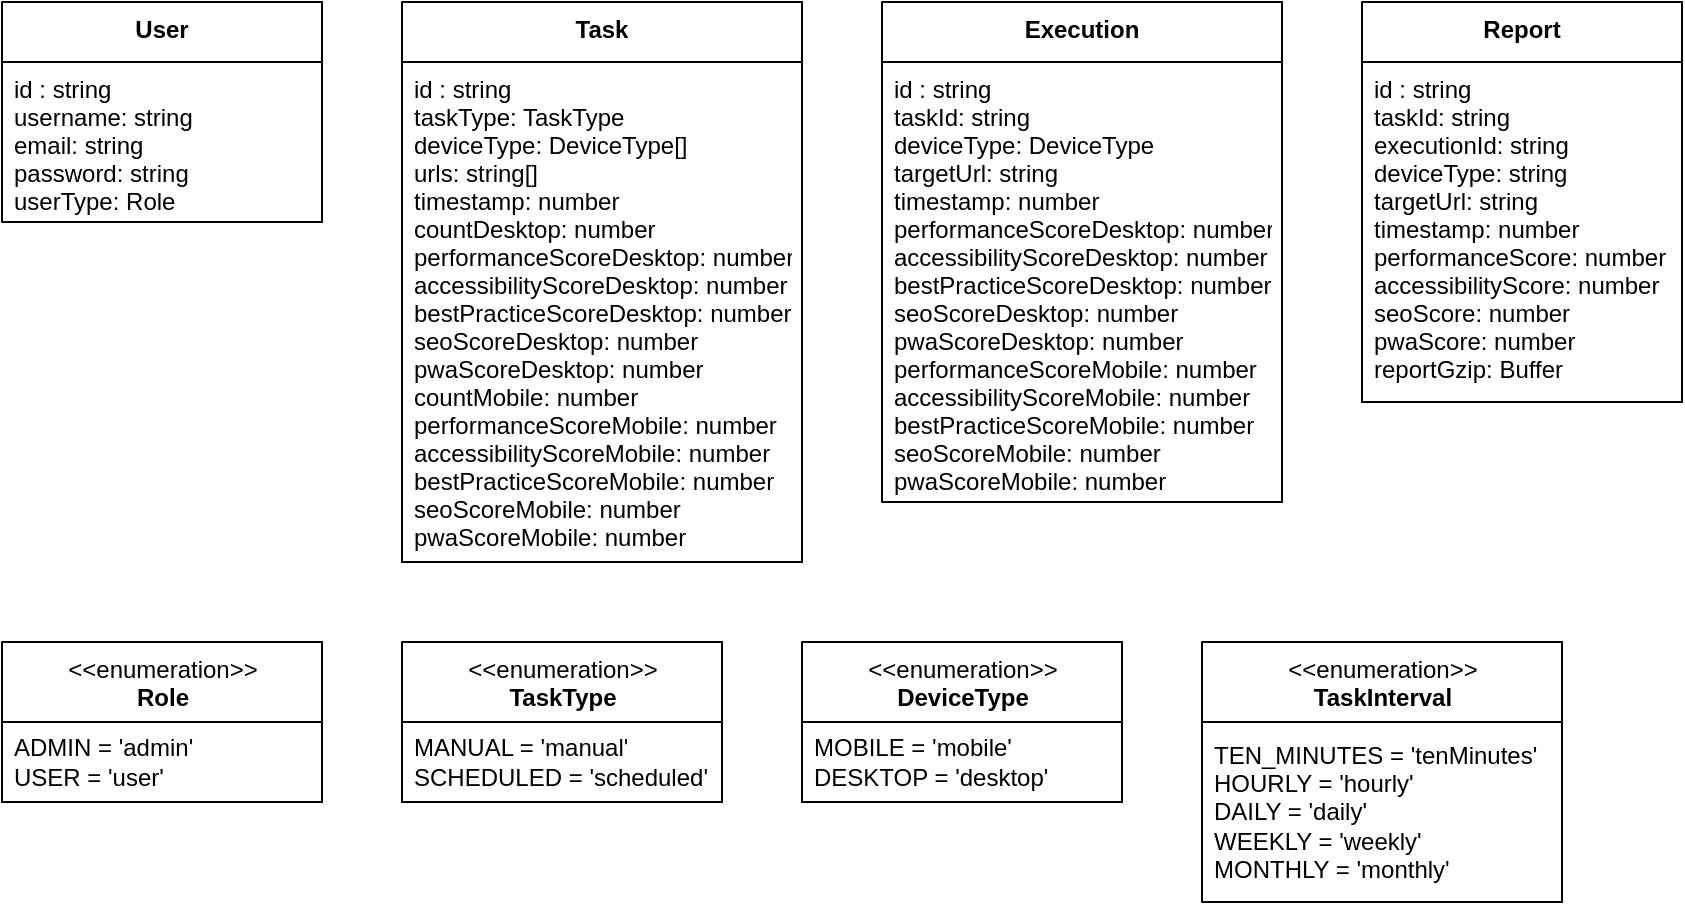 <mxfile>
    <diagram id="d8V6EXQfS4GzacN1OXcU" name="BackendDomain">
        <mxGraphModel dx="1024" dy="416" grid="1" gridSize="10" guides="1" tooltips="1" connect="1" arrows="1" fold="1" page="1" pageScale="1" pageWidth="850" pageHeight="1100" math="0" shadow="0">
            <root>
                <mxCell id="0"/>
                <mxCell id="1" parent="0"/>
                <mxCell id="18" value="User" style="swimlane;fontStyle=1;align=center;verticalAlign=top;childLayout=stackLayout;horizontal=1;startSize=30;horizontalStack=0;resizeParent=1;resizeParentMax=0;resizeLast=0;collapsible=1;marginBottom=0;" parent="1" vertex="1">
                    <mxGeometry x="40" y="40" width="160" height="110" as="geometry"/>
                </mxCell>
                <mxCell id="19" value="id : string&#10;username: string&#10;email: string&#10;password: string&#10;userType: Role" style="text;strokeColor=none;fillColor=none;align=left;verticalAlign=top;spacingLeft=4;spacingRight=4;overflow=hidden;rotatable=0;points=[[0,0.5],[1,0.5]];portConstraint=eastwest;" parent="18" vertex="1">
                    <mxGeometry y="30" width="160" height="80" as="geometry"/>
                </mxCell>
                <mxCell id="23" value="Report" style="swimlane;fontStyle=1;align=center;verticalAlign=top;childLayout=stackLayout;horizontal=1;startSize=30;horizontalStack=0;resizeParent=1;resizeParentMax=0;resizeLast=0;collapsible=1;marginBottom=0;" parent="1" vertex="1">
                    <mxGeometry x="720" y="40" width="160" height="200" as="geometry"/>
                </mxCell>
                <mxCell id="24" value="id : string&#10;taskId: string&#10;executionId: string&#10;deviceType: string&#10;targetUrl: string&#10;timestamp: number&#10;performanceScore: number&#10;accessibilityScore: number&#10;seoScore: number&#10;pwaScore: number&#10;reportGzip: Buffer" style="text;strokeColor=none;fillColor=none;align=left;verticalAlign=top;spacingLeft=4;spacingRight=4;overflow=hidden;rotatable=0;points=[[0,0.5],[1,0.5]];portConstraint=eastwest;" parent="23" vertex="1">
                    <mxGeometry y="30" width="160" height="170" as="geometry"/>
                </mxCell>
                <mxCell id="27" value="Execution" style="swimlane;fontStyle=1;align=center;verticalAlign=top;childLayout=stackLayout;horizontal=1;startSize=30;horizontalStack=0;resizeParent=1;resizeParentMax=0;resizeLast=0;collapsible=1;marginBottom=0;" parent="1" vertex="1">
                    <mxGeometry x="480" y="40" width="200" height="250" as="geometry"/>
                </mxCell>
                <mxCell id="28" value="id : string&#10;taskId: string&#10;deviceType: DeviceType&#10;targetUrl: string&#10;timestamp: number&#10;performanceScoreDesktop: number&#10;accessibilityScoreDesktop: number&#10;bestPracticeScoreDesktop: number&#10;seoScoreDesktop: number&#10;pwaScoreDesktop: number&#10;performanceScoreMobile: number&#10;accessibilityScoreMobile: number&#10;bestPracticeScoreMobile: number&#10;seoScoreMobile: number&#10;pwaScoreMobile: number" style="text;strokeColor=none;fillColor=none;align=left;verticalAlign=top;spacingLeft=4;spacingRight=4;overflow=hidden;rotatable=0;points=[[0,0.5],[1,0.5]];portConstraint=eastwest;" parent="27" vertex="1">
                    <mxGeometry y="30" width="200" height="220" as="geometry"/>
                </mxCell>
                <mxCell id="29" value="&amp;lt;&amp;lt;enumeration&amp;gt;&amp;gt;&lt;br&gt;&lt;b&gt;TaskType&lt;br&gt;&lt;/b&gt;" style="swimlane;fontStyle=0;align=center;verticalAlign=top;childLayout=stackLayout;horizontal=1;startSize=40;horizontalStack=0;resizeParent=1;resizeParentMax=0;resizeLast=0;collapsible=0;marginBottom=0;html=1;" parent="1" vertex="1">
                    <mxGeometry x="240" y="360" width="160" height="80" as="geometry"/>
                </mxCell>
                <mxCell id="30" value="MANUAL = 'manual'&lt;br&gt;SCHEDULED = 'scheduled'" style="text;html=1;strokeColor=none;fillColor=none;align=left;verticalAlign=middle;spacingLeft=4;spacingRight=4;overflow=hidden;rotatable=0;points=[[0,0.5],[1,0.5]];portConstraint=eastwest;" parent="29" vertex="1">
                    <mxGeometry y="40" width="160" height="40" as="geometry"/>
                </mxCell>
                <mxCell id="31" value="&amp;lt;&amp;lt;enumeration&amp;gt;&amp;gt;&lt;br&gt;&lt;b&gt;DeviceType&lt;br&gt;&lt;/b&gt;" style="swimlane;fontStyle=0;align=center;verticalAlign=top;childLayout=stackLayout;horizontal=1;startSize=40;horizontalStack=0;resizeParent=1;resizeParentMax=0;resizeLast=0;collapsible=0;marginBottom=0;html=1;" parent="1" vertex="1">
                    <mxGeometry x="440" y="360" width="160" height="80" as="geometry"/>
                </mxCell>
                <mxCell id="32" value="MOBILE = 'mobile'&lt;br&gt;DESKTOP = 'desktop'" style="text;html=1;strokeColor=none;fillColor=none;align=left;verticalAlign=middle;spacingLeft=4;spacingRight=4;overflow=hidden;rotatable=0;points=[[0,0.5],[1,0.5]];portConstraint=eastwest;" parent="31" vertex="1">
                    <mxGeometry y="40" width="160" height="40" as="geometry"/>
                </mxCell>
                <mxCell id="33" value="&amp;lt;&amp;lt;enumeration&amp;gt;&amp;gt;&lt;br&gt;&lt;b&gt;TaskInterval&lt;br&gt;&lt;/b&gt;" style="swimlane;fontStyle=0;align=center;verticalAlign=top;childLayout=stackLayout;horizontal=1;startSize=40;horizontalStack=0;resizeParent=1;resizeParentMax=0;resizeLast=0;collapsible=0;marginBottom=0;html=1;" parent="1" vertex="1">
                    <mxGeometry x="640" y="360" width="180" height="130" as="geometry"/>
                </mxCell>
                <mxCell id="34" value="TEN_MINUTES = 'tenMinutes'&lt;br&gt;HOURLY = 'hourly'&lt;br&gt;DAILY = 'daily'&lt;br&gt;WEEKLY = 'weekly'&lt;br&gt;MONTHLY = 'monthly'" style="text;html=1;strokeColor=none;fillColor=none;align=left;verticalAlign=middle;spacingLeft=4;spacingRight=4;overflow=hidden;rotatable=0;points=[[0,0.5],[1,0.5]];portConstraint=eastwest;" parent="33" vertex="1">
                    <mxGeometry y="40" width="180" height="90" as="geometry"/>
                </mxCell>
                <mxCell id="0fjWq9ncG0MOCl69C6hr-34" value="Task" style="swimlane;fontStyle=1;align=center;verticalAlign=top;childLayout=stackLayout;horizontal=1;startSize=30;horizontalStack=0;resizeParent=1;resizeParentMax=0;resizeLast=0;collapsible=1;marginBottom=0;" parent="1" vertex="1">
                    <mxGeometry x="240" y="40" width="200" height="280" as="geometry"/>
                </mxCell>
                <mxCell id="0fjWq9ncG0MOCl69C6hr-35" value="id : string&#10;taskType: TaskType&#10;deviceType: DeviceType[]&#10;urls: string[]&#10;timestamp: number&#10;countDesktop: number&#10;performanceScoreDesktop: number&#10;accessibilityScoreDesktop: number&#10;bestPracticeScoreDesktop: number&#10;seoScoreDesktop: number&#10;pwaScoreDesktop: number&#10;countMobile: number&#10;performanceScoreMobile: number&#10;accessibilityScoreMobile: number&#10;bestPracticeScoreMobile: number&#10;seoScoreMobile: number&#10;pwaScoreMobile: number" style="text;strokeColor=none;fillColor=none;align=left;verticalAlign=top;spacingLeft=4;spacingRight=4;overflow=hidden;rotatable=0;points=[[0,0.5],[1,0.5]];portConstraint=eastwest;" parent="0fjWq9ncG0MOCl69C6hr-34" vertex="1">
                    <mxGeometry y="30" width="200" height="250" as="geometry"/>
                </mxCell>
                <mxCell id="0fjWq9ncG0MOCl69C6hr-36" value="&amp;lt;&amp;lt;enumeration&amp;gt;&amp;gt;&lt;br&gt;&lt;b&gt;Role&lt;br&gt;&lt;/b&gt;" style="swimlane;fontStyle=0;align=center;verticalAlign=top;childLayout=stackLayout;horizontal=1;startSize=40;horizontalStack=0;resizeParent=1;resizeParentMax=0;resizeLast=0;collapsible=0;marginBottom=0;html=1;" parent="1" vertex="1">
                    <mxGeometry x="40" y="360" width="160" height="80" as="geometry"/>
                </mxCell>
                <mxCell id="0fjWq9ncG0MOCl69C6hr-37" value="ADMIN = 'admin'&lt;br&gt;USER = 'user'" style="text;html=1;strokeColor=none;fillColor=none;align=left;verticalAlign=middle;spacingLeft=4;spacingRight=4;overflow=hidden;rotatable=0;points=[[0,0.5],[1,0.5]];portConstraint=eastwest;" parent="0fjWq9ncG0MOCl69C6hr-36" vertex="1">
                    <mxGeometry y="40" width="160" height="40" as="geometry"/>
                </mxCell>
            </root>
        </mxGraphModel>
    </diagram>
    <diagram id="QoyJcTGc3tK5TSbBXo4g" name="BackendController">
        <mxGraphModel dx="1078" dy="650" grid="1" gridSize="10" guides="1" tooltips="1" connect="1" arrows="1" fold="1" page="1" pageScale="1" pageWidth="850" pageHeight="1100" math="0" shadow="0">
            <root>
                <mxCell id="0"/>
                <mxCell id="1" parent="0"/>
                <mxCell id="rSxYYyB1Y-Rh_DfCX2DH-1" value="TaskController" style="swimlane;fontStyle=1;align=center;verticalAlign=top;childLayout=stackLayout;horizontal=1;startSize=26;horizontalStack=0;resizeParent=1;resizeParentMax=0;resizeLast=0;collapsible=1;marginBottom=0;" vertex="1" parent="1">
                    <mxGeometry x="240" y="40" width="160" height="86" as="geometry"/>
                </mxCell>
                <mxCell id="rSxYYyB1Y-Rh_DfCX2DH-2" value="+ field: type" style="text;strokeColor=none;fillColor=none;align=left;verticalAlign=top;spacingLeft=4;spacingRight=4;overflow=hidden;rotatable=0;points=[[0,0.5],[1,0.5]];portConstraint=eastwest;" vertex="1" parent="rSxYYyB1Y-Rh_DfCX2DH-1">
                    <mxGeometry y="26" width="160" height="26" as="geometry"/>
                </mxCell>
                <mxCell id="rSxYYyB1Y-Rh_DfCX2DH-3" value="" style="line;strokeWidth=1;fillColor=none;align=left;verticalAlign=middle;spacingTop=-1;spacingLeft=3;spacingRight=3;rotatable=0;labelPosition=right;points=[];portConstraint=eastwest;strokeColor=inherit;" vertex="1" parent="rSxYYyB1Y-Rh_DfCX2DH-1">
                    <mxGeometry y="52" width="160" height="8" as="geometry"/>
                </mxCell>
                <mxCell id="rSxYYyB1Y-Rh_DfCX2DH-4" value="+ method(type): type" style="text;strokeColor=none;fillColor=none;align=left;verticalAlign=top;spacingLeft=4;spacingRight=4;overflow=hidden;rotatable=0;points=[[0,0.5],[1,0.5]];portConstraint=eastwest;" vertex="1" parent="rSxYYyB1Y-Rh_DfCX2DH-1">
                    <mxGeometry y="60" width="160" height="26" as="geometry"/>
                </mxCell>
                <mxCell id="rSxYYyB1Y-Rh_DfCX2DH-5" value="ExecutionController" style="swimlane;fontStyle=1;align=center;verticalAlign=top;childLayout=stackLayout;horizontal=1;startSize=26;horizontalStack=0;resizeParent=1;resizeParentMax=0;resizeLast=0;collapsible=1;marginBottom=0;" vertex="1" parent="1">
                    <mxGeometry x="440" y="40" width="160" height="86" as="geometry"/>
                </mxCell>
                <mxCell id="rSxYYyB1Y-Rh_DfCX2DH-6" value="+ field: type" style="text;strokeColor=none;fillColor=none;align=left;verticalAlign=top;spacingLeft=4;spacingRight=4;overflow=hidden;rotatable=0;points=[[0,0.5],[1,0.5]];portConstraint=eastwest;" vertex="1" parent="rSxYYyB1Y-Rh_DfCX2DH-5">
                    <mxGeometry y="26" width="160" height="26" as="geometry"/>
                </mxCell>
                <mxCell id="rSxYYyB1Y-Rh_DfCX2DH-7" value="" style="line;strokeWidth=1;fillColor=none;align=left;verticalAlign=middle;spacingTop=-1;spacingLeft=3;spacingRight=3;rotatable=0;labelPosition=right;points=[];portConstraint=eastwest;strokeColor=inherit;" vertex="1" parent="rSxYYyB1Y-Rh_DfCX2DH-5">
                    <mxGeometry y="52" width="160" height="8" as="geometry"/>
                </mxCell>
                <mxCell id="rSxYYyB1Y-Rh_DfCX2DH-8" value="+ method(type): type" style="text;strokeColor=none;fillColor=none;align=left;verticalAlign=top;spacingLeft=4;spacingRight=4;overflow=hidden;rotatable=0;points=[[0,0.5],[1,0.5]];portConstraint=eastwest;" vertex="1" parent="rSxYYyB1Y-Rh_DfCX2DH-5">
                    <mxGeometry y="60" width="160" height="26" as="geometry"/>
                </mxCell>
                <mxCell id="rSxYYyB1Y-Rh_DfCX2DH-9" value="ReportController" style="swimlane;fontStyle=1;align=center;verticalAlign=top;childLayout=stackLayout;horizontal=1;startSize=26;horizontalStack=0;resizeParent=1;resizeParentMax=0;resizeLast=0;collapsible=1;marginBottom=0;" vertex="1" parent="1">
                    <mxGeometry x="640" y="40" width="160" height="86" as="geometry"/>
                </mxCell>
                <mxCell id="rSxYYyB1Y-Rh_DfCX2DH-10" value="+ field: type" style="text;strokeColor=none;fillColor=none;align=left;verticalAlign=top;spacingLeft=4;spacingRight=4;overflow=hidden;rotatable=0;points=[[0,0.5],[1,0.5]];portConstraint=eastwest;" vertex="1" parent="rSxYYyB1Y-Rh_DfCX2DH-9">
                    <mxGeometry y="26" width="160" height="26" as="geometry"/>
                </mxCell>
                <mxCell id="rSxYYyB1Y-Rh_DfCX2DH-11" value="" style="line;strokeWidth=1;fillColor=none;align=left;verticalAlign=middle;spacingTop=-1;spacingLeft=3;spacingRight=3;rotatable=0;labelPosition=right;points=[];portConstraint=eastwest;strokeColor=inherit;" vertex="1" parent="rSxYYyB1Y-Rh_DfCX2DH-9">
                    <mxGeometry y="52" width="160" height="8" as="geometry"/>
                </mxCell>
                <mxCell id="rSxYYyB1Y-Rh_DfCX2DH-12" value="+ method(type): type" style="text;strokeColor=none;fillColor=none;align=left;verticalAlign=top;spacingLeft=4;spacingRight=4;overflow=hidden;rotatable=0;points=[[0,0.5],[1,0.5]];portConstraint=eastwest;" vertex="1" parent="rSxYYyB1Y-Rh_DfCX2DH-9">
                    <mxGeometry y="60" width="160" height="26" as="geometry"/>
                </mxCell>
                <mxCell id="vulJQ5fKAJVqzrb-7M3P-1" value="UserController" style="swimlane;fontStyle=1;align=center;verticalAlign=top;childLayout=stackLayout;horizontal=1;startSize=26;horizontalStack=0;resizeParent=1;resizeParentMax=0;resizeLast=0;collapsible=1;marginBottom=0;" vertex="1" parent="1">
                    <mxGeometry x="40" y="40" width="160" height="86" as="geometry"/>
                </mxCell>
                <mxCell id="vulJQ5fKAJVqzrb-7M3P-2" value="+ field: type" style="text;strokeColor=none;fillColor=none;align=left;verticalAlign=top;spacingLeft=4;spacingRight=4;overflow=hidden;rotatable=0;points=[[0,0.5],[1,0.5]];portConstraint=eastwest;" vertex="1" parent="vulJQ5fKAJVqzrb-7M3P-1">
                    <mxGeometry y="26" width="160" height="26" as="geometry"/>
                </mxCell>
                <mxCell id="vulJQ5fKAJVqzrb-7M3P-3" value="" style="line;strokeWidth=1;fillColor=none;align=left;verticalAlign=middle;spacingTop=-1;spacingLeft=3;spacingRight=3;rotatable=0;labelPosition=right;points=[];portConstraint=eastwest;strokeColor=inherit;" vertex="1" parent="vulJQ5fKAJVqzrb-7M3P-1">
                    <mxGeometry y="52" width="160" height="8" as="geometry"/>
                </mxCell>
                <mxCell id="vulJQ5fKAJVqzrb-7M3P-4" value="+ method(type): type" style="text;strokeColor=none;fillColor=none;align=left;verticalAlign=top;spacingLeft=4;spacingRight=4;overflow=hidden;rotatable=0;points=[[0,0.5],[1,0.5]];portConstraint=eastwest;" vertex="1" parent="vulJQ5fKAJVqzrb-7M3P-1">
                    <mxGeometry y="60" width="160" height="26" as="geometry"/>
                </mxCell>
            </root>
        </mxGraphModel>
    </diagram>
    <diagram id="mdIPE0Apgu2k__mqxnmG" name="BackendService">
        <mxGraphModel dx="2778" dy="650" grid="1" gridSize="10" guides="1" tooltips="1" connect="1" arrows="1" fold="1" page="1" pageScale="1" pageWidth="850" pageHeight="1100" math="0" shadow="0">
            <root>
                <mxCell id="0"/>
                <mxCell id="1" parent="0"/>
                <mxCell id="xMmJLJcvxKjwleOHStDU-1" value="TaskService" style="swimlane;fontStyle=1;align=center;verticalAlign=top;childLayout=stackLayout;horizontal=1;startSize=26;horizontalStack=0;resizeParent=1;resizeParentMax=0;resizeLast=0;collapsible=1;marginBottom=0;" vertex="1" parent="1">
                    <mxGeometry x="-1320" y="40" width="160" height="86" as="geometry"/>
                </mxCell>
                <mxCell id="xMmJLJcvxKjwleOHStDU-2" value="+ field: type" style="text;strokeColor=none;fillColor=none;align=left;verticalAlign=top;spacingLeft=4;spacingRight=4;overflow=hidden;rotatable=0;points=[[0,0.5],[1,0.5]];portConstraint=eastwest;" vertex="1" parent="xMmJLJcvxKjwleOHStDU-1">
                    <mxGeometry y="26" width="160" height="26" as="geometry"/>
                </mxCell>
                <mxCell id="xMmJLJcvxKjwleOHStDU-3" value="" style="line;strokeWidth=1;fillColor=none;align=left;verticalAlign=middle;spacingTop=-1;spacingLeft=3;spacingRight=3;rotatable=0;labelPosition=right;points=[];portConstraint=eastwest;strokeColor=inherit;" vertex="1" parent="xMmJLJcvxKjwleOHStDU-1">
                    <mxGeometry y="52" width="160" height="8" as="geometry"/>
                </mxCell>
                <mxCell id="xMmJLJcvxKjwleOHStDU-4" value="+ method(type): type" style="text;strokeColor=none;fillColor=none;align=left;verticalAlign=top;spacingLeft=4;spacingRight=4;overflow=hidden;rotatable=0;points=[[0,0.5],[1,0.5]];portConstraint=eastwest;" vertex="1" parent="xMmJLJcvxKjwleOHStDU-1">
                    <mxGeometry y="60" width="160" height="26" as="geometry"/>
                </mxCell>
                <mxCell id="xMmJLJcvxKjwleOHStDU-5" value="ExecutionService" style="swimlane;fontStyle=1;align=center;verticalAlign=top;childLayout=stackLayout;horizontal=1;startSize=26;horizontalStack=0;resizeParent=1;resizeParentMax=0;resizeLast=0;collapsible=1;marginBottom=0;" vertex="1" parent="1">
                    <mxGeometry x="-1120" y="40" width="160" height="86" as="geometry"/>
                </mxCell>
                <mxCell id="xMmJLJcvxKjwleOHStDU-6" value="+ field: type" style="text;strokeColor=none;fillColor=none;align=left;verticalAlign=top;spacingLeft=4;spacingRight=4;overflow=hidden;rotatable=0;points=[[0,0.5],[1,0.5]];portConstraint=eastwest;" vertex="1" parent="xMmJLJcvxKjwleOHStDU-5">
                    <mxGeometry y="26" width="160" height="26" as="geometry"/>
                </mxCell>
                <mxCell id="xMmJLJcvxKjwleOHStDU-7" value="" style="line;strokeWidth=1;fillColor=none;align=left;verticalAlign=middle;spacingTop=-1;spacingLeft=3;spacingRight=3;rotatable=0;labelPosition=right;points=[];portConstraint=eastwest;strokeColor=inherit;" vertex="1" parent="xMmJLJcvxKjwleOHStDU-5">
                    <mxGeometry y="52" width="160" height="8" as="geometry"/>
                </mxCell>
                <mxCell id="xMmJLJcvxKjwleOHStDU-8" value="+ method(type): type" style="text;strokeColor=none;fillColor=none;align=left;verticalAlign=top;spacingLeft=4;spacingRight=4;overflow=hidden;rotatable=0;points=[[0,0.5],[1,0.5]];portConstraint=eastwest;" vertex="1" parent="xMmJLJcvxKjwleOHStDU-5">
                    <mxGeometry y="60" width="160" height="26" as="geometry"/>
                </mxCell>
                <mxCell id="xMmJLJcvxKjwleOHStDU-9" value="ReportService" style="swimlane;fontStyle=1;align=center;verticalAlign=top;childLayout=stackLayout;horizontal=1;startSize=26;horizontalStack=0;resizeParent=1;resizeParentMax=0;resizeLast=0;collapsible=1;marginBottom=0;" vertex="1" parent="1">
                    <mxGeometry x="-1320" y="170" width="160" height="86" as="geometry"/>
                </mxCell>
                <mxCell id="xMmJLJcvxKjwleOHStDU-10" value="+ field: type" style="text;strokeColor=none;fillColor=none;align=left;verticalAlign=top;spacingLeft=4;spacingRight=4;overflow=hidden;rotatable=0;points=[[0,0.5],[1,0.5]];portConstraint=eastwest;" vertex="1" parent="xMmJLJcvxKjwleOHStDU-9">
                    <mxGeometry y="26" width="160" height="26" as="geometry"/>
                </mxCell>
                <mxCell id="xMmJLJcvxKjwleOHStDU-11" value="" style="line;strokeWidth=1;fillColor=none;align=left;verticalAlign=middle;spacingTop=-1;spacingLeft=3;spacingRight=3;rotatable=0;labelPosition=right;points=[];portConstraint=eastwest;strokeColor=inherit;" vertex="1" parent="xMmJLJcvxKjwleOHStDU-9">
                    <mxGeometry y="52" width="160" height="8" as="geometry"/>
                </mxCell>
                <mxCell id="xMmJLJcvxKjwleOHStDU-12" value="+ method(type): type" style="text;strokeColor=none;fillColor=none;align=left;verticalAlign=top;spacingLeft=4;spacingRight=4;overflow=hidden;rotatable=0;points=[[0,0.5],[1,0.5]];portConstraint=eastwest;" vertex="1" parent="xMmJLJcvxKjwleOHStDU-9">
                    <mxGeometry y="60" width="160" height="26" as="geometry"/>
                </mxCell>
                <mxCell id="5jB_EkJdkb1q6lTN2I3A-1" value="UserService" style="swimlane;fontStyle=1;align=center;verticalAlign=top;childLayout=stackLayout;horizontal=1;startSize=26;horizontalStack=0;resizeParent=1;resizeParentMax=0;resizeLast=0;collapsible=1;marginBottom=0;" vertex="1" parent="1">
                    <mxGeometry x="-1640" y="40" width="280" height="330" as="geometry"/>
                </mxCell>
                <mxCell id="5jB_EkJdkb1q6lTN2I3A-2" value="- logger: Logger&#10;- userModel: Model&lt;UserDocument&gt;" style="text;strokeColor=none;fillColor=none;align=left;verticalAlign=top;spacingLeft=4;spacingRight=4;overflow=hidden;rotatable=0;points=[[0,0.5],[1,0.5]];portConstraint=eastwest;" vertex="1" parent="5jB_EkJdkb1q6lTN2I3A-1">
                    <mxGeometry y="26" width="280" height="34" as="geometry"/>
                </mxCell>
                <mxCell id="5jB_EkJdkb1q6lTN2I3A-3" value="" style="line;strokeWidth=1;fillColor=none;align=left;verticalAlign=middle;spacingTop=-1;spacingLeft=3;spacingRight=3;rotatable=0;labelPosition=right;points=[];portConstraint=eastwest;strokeColor=inherit;" vertex="1" parent="5jB_EkJdkb1q6lTN2I3A-1">
                    <mxGeometry y="60" width="280" height="8" as="geometry"/>
                </mxCell>
                <mxCell id="5jB_EkJdkb1q6lTN2I3A-4" value="+ create(UserCreateDto): Document&lt;User&gt;&#10;+ activate(string): UpdateResult&#10;+ deactivate(string): UpdateResult&#10;+ updateUsername(string, string): UpdateResult&#10;+ updateEmail(string, string): UpdateResult&#10;+ updatePassword(string, string): UpdateResult&#10;+ updateRenewToken(string, string): UpdateResult&#10;+ hashPassword(string): string&#10;+ hashRenewToken(string): string&#10;+ comparePasswords(string,string): any" style="text;strokeColor=none;fillColor=none;align=left;verticalAlign=top;spacingLeft=4;spacingRight=4;overflow=hidden;rotatable=0;points=[[0,0.5],[1,0.5]];portConstraint=eastwest;" vertex="1" parent="5jB_EkJdkb1q6lTN2I3A-1">
                    <mxGeometry y="68" width="280" height="262" as="geometry"/>
                </mxCell>
            </root>
        </mxGraphModel>
    </diagram>
    <diagram id="XRNqCABuAGER81R4XFC0" name="JobQueues">
        <mxGraphModel dx="1024" dy="416" grid="1" gridSize="10" guides="1" tooltips="1" connect="1" arrows="1" fold="1" page="1" pageScale="1" pageWidth="850" pageHeight="1100" math="0" shadow="0">
            <root>
                <mxCell id="0"/>
                <mxCell id="1" parent="0"/>
                <UserObject label="ReportQueue" treeRoot="1" id="37AGWEnElidaJjSBjBoz-8">
                    <mxCell style="whiteSpace=wrap;html=1;align=center;treeFolding=1;treeMoving=1;newEdgeStyle={&quot;edgeStyle&quot;:&quot;elbowEdgeStyle&quot;,&quot;startArrow&quot;:&quot;none&quot;,&quot;endArrow&quot;:&quot;none&quot;};" vertex="1" parent="1">
                        <mxGeometry x="40" y="40" width="120" height="60" as="geometry"/>
                    </mxCell>
                </UserObject>
                <UserObject label="TaskExecutionUpdateScores&lt;br&gt;Queue" treeRoot="1" id="37AGWEnElidaJjSBjBoz-9">
                    <mxCell style="whiteSpace=wrap;html=1;align=center;treeFolding=1;treeMoving=1;newEdgeStyle={&quot;edgeStyle&quot;:&quot;elbowEdgeStyle&quot;,&quot;startArrow&quot;:&quot;none&quot;,&quot;endArrow&quot;:&quot;none&quot;};" vertex="1" parent="1">
                        <mxGeometry x="200" y="40" width="220" height="60" as="geometry"/>
                    </mxCell>
                </UserObject>
                <UserObject label="TaskUpdateAverageScores&lt;br&gt;Queue" treeRoot="1" id="Ja989A5nuwDxblrv3ZhX-1">
                    <mxCell style="whiteSpace=wrap;html=1;align=center;treeFolding=1;treeMoving=1;newEdgeStyle={&quot;edgeStyle&quot;:&quot;elbowEdgeStyle&quot;,&quot;startArrow&quot;:&quot;none&quot;,&quot;endArrow&quot;:&quot;none&quot;};" vertex="1" parent="1">
                        <mxGeometry x="460" y="40" width="220" height="60" as="geometry"/>
                    </mxCell>
                </UserObject>
            </root>
        </mxGraphModel>
    </diagram>
</mxfile>
